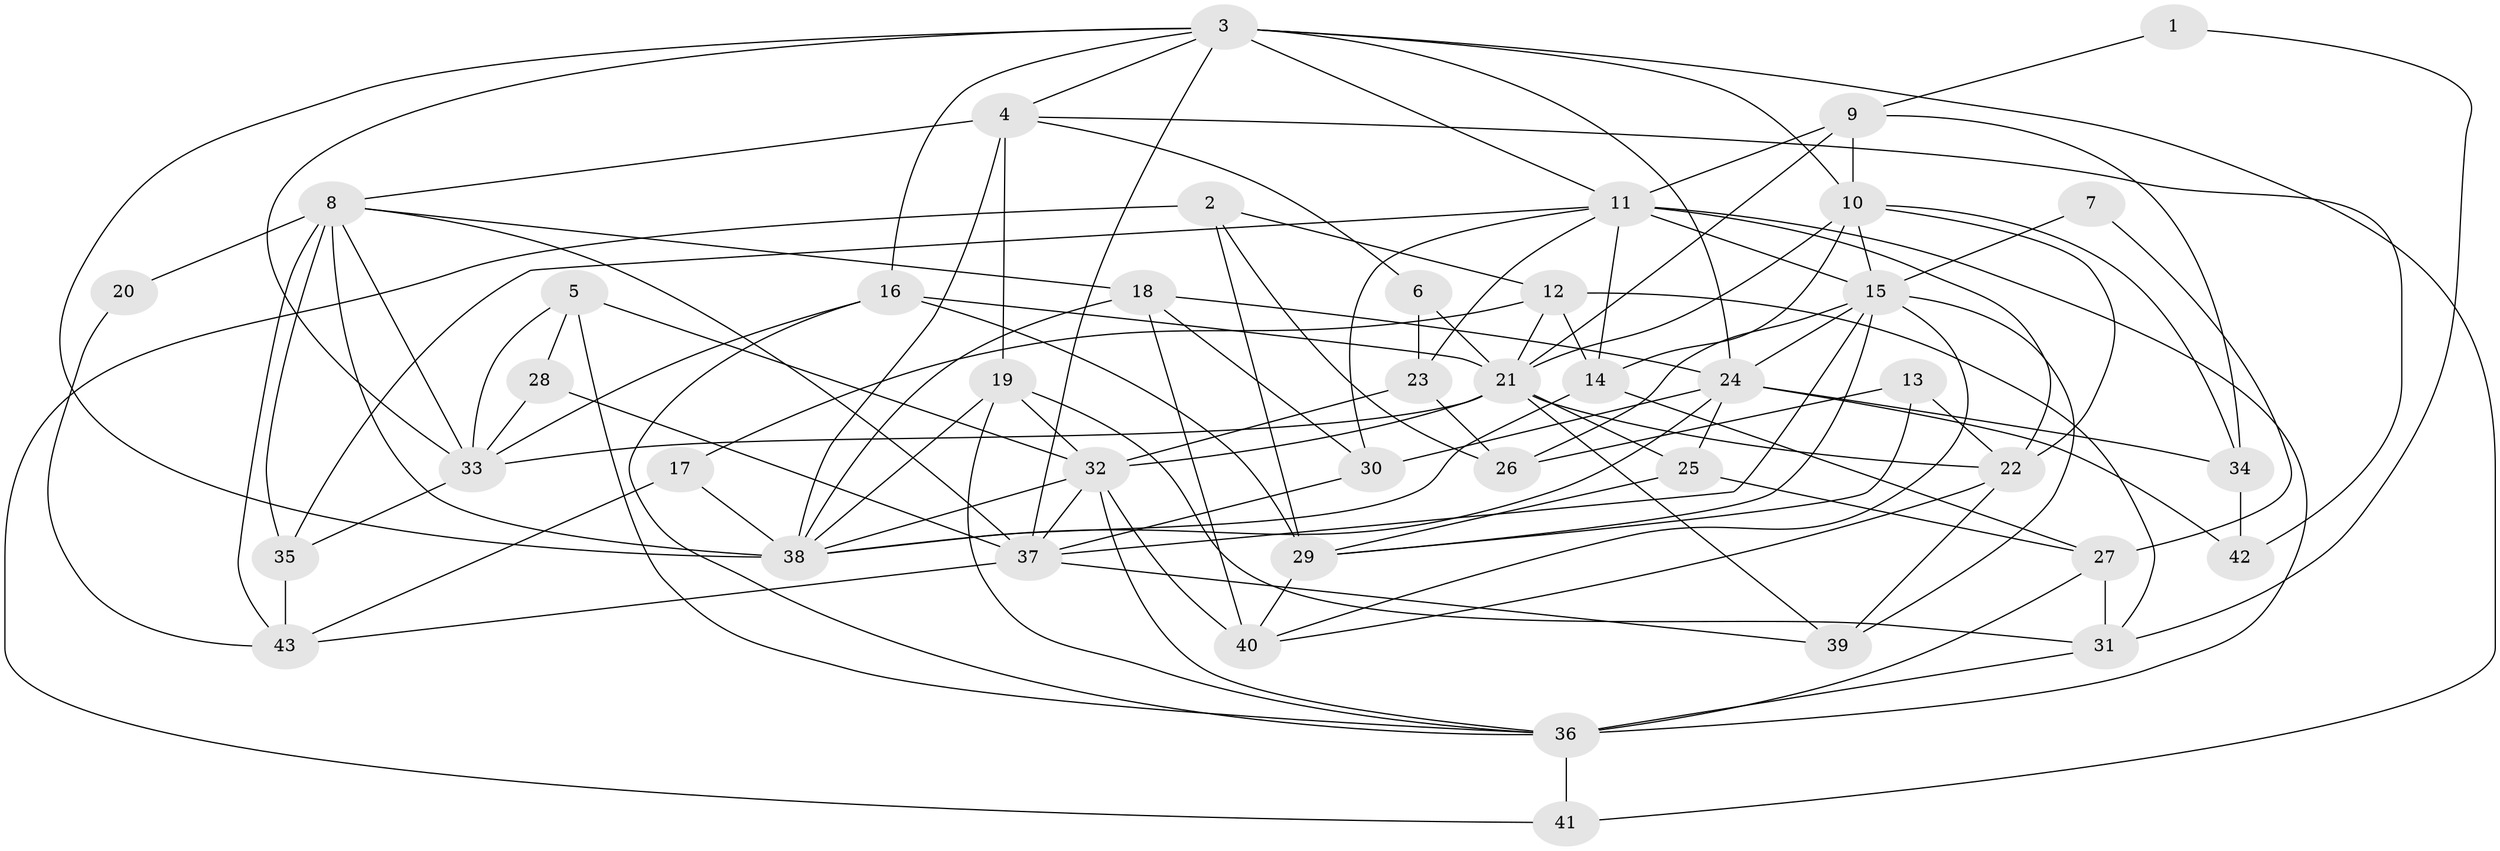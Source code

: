 // original degree distribution, {6: 0.10588235294117647, 3: 0.27058823529411763, 2: 0.16470588235294117, 5: 0.1411764705882353, 4: 0.23529411764705882, 7: 0.08235294117647059}
// Generated by graph-tools (version 1.1) at 2025/02/03/09/25 03:02:02]
// undirected, 43 vertices, 114 edges
graph export_dot {
graph [start="1"]
  node [color=gray90,style=filled];
  1;
  2;
  3;
  4;
  5;
  6;
  7;
  8;
  9;
  10;
  11;
  12;
  13;
  14;
  15;
  16;
  17;
  18;
  19;
  20;
  21;
  22;
  23;
  24;
  25;
  26;
  27;
  28;
  29;
  30;
  31;
  32;
  33;
  34;
  35;
  36;
  37;
  38;
  39;
  40;
  41;
  42;
  43;
  1 -- 9 [weight=1.0];
  1 -- 31 [weight=1.0];
  2 -- 12 [weight=1.0];
  2 -- 26 [weight=1.0];
  2 -- 29 [weight=2.0];
  2 -- 41 [weight=1.0];
  3 -- 4 [weight=1.0];
  3 -- 10 [weight=1.0];
  3 -- 11 [weight=1.0];
  3 -- 16 [weight=1.0];
  3 -- 24 [weight=2.0];
  3 -- 33 [weight=1.0];
  3 -- 37 [weight=1.0];
  3 -- 38 [weight=1.0];
  3 -- 41 [weight=1.0];
  4 -- 6 [weight=1.0];
  4 -- 8 [weight=2.0];
  4 -- 19 [weight=1.0];
  4 -- 38 [weight=1.0];
  4 -- 42 [weight=1.0];
  5 -- 28 [weight=1.0];
  5 -- 32 [weight=1.0];
  5 -- 33 [weight=1.0];
  5 -- 36 [weight=1.0];
  6 -- 21 [weight=1.0];
  6 -- 23 [weight=1.0];
  7 -- 15 [weight=1.0];
  7 -- 27 [weight=1.0];
  8 -- 18 [weight=1.0];
  8 -- 20 [weight=2.0];
  8 -- 33 [weight=1.0];
  8 -- 35 [weight=1.0];
  8 -- 37 [weight=1.0];
  8 -- 38 [weight=2.0];
  8 -- 43 [weight=1.0];
  9 -- 10 [weight=1.0];
  9 -- 11 [weight=1.0];
  9 -- 21 [weight=1.0];
  9 -- 34 [weight=1.0];
  10 -- 14 [weight=1.0];
  10 -- 15 [weight=1.0];
  10 -- 21 [weight=1.0];
  10 -- 22 [weight=1.0];
  10 -- 34 [weight=1.0];
  11 -- 14 [weight=1.0];
  11 -- 15 [weight=1.0];
  11 -- 22 [weight=1.0];
  11 -- 23 [weight=1.0];
  11 -- 30 [weight=1.0];
  11 -- 35 [weight=1.0];
  11 -- 36 [weight=1.0];
  12 -- 14 [weight=1.0];
  12 -- 17 [weight=1.0];
  12 -- 21 [weight=1.0];
  12 -- 31 [weight=2.0];
  13 -- 22 [weight=1.0];
  13 -- 26 [weight=1.0];
  13 -- 29 [weight=1.0];
  14 -- 27 [weight=1.0];
  14 -- 38 [weight=1.0];
  15 -- 24 [weight=1.0];
  15 -- 26 [weight=1.0];
  15 -- 29 [weight=1.0];
  15 -- 37 [weight=2.0];
  15 -- 39 [weight=1.0];
  15 -- 40 [weight=1.0];
  16 -- 21 [weight=1.0];
  16 -- 29 [weight=1.0];
  16 -- 33 [weight=1.0];
  16 -- 36 [weight=1.0];
  17 -- 38 [weight=1.0];
  17 -- 43 [weight=1.0];
  18 -- 24 [weight=1.0];
  18 -- 30 [weight=1.0];
  18 -- 38 [weight=1.0];
  18 -- 40 [weight=1.0];
  19 -- 31 [weight=1.0];
  19 -- 32 [weight=1.0];
  19 -- 36 [weight=1.0];
  19 -- 38 [weight=1.0];
  20 -- 43 [weight=1.0];
  21 -- 22 [weight=1.0];
  21 -- 25 [weight=1.0];
  21 -- 32 [weight=1.0];
  21 -- 33 [weight=1.0];
  21 -- 39 [weight=1.0];
  22 -- 39 [weight=1.0];
  22 -- 40 [weight=1.0];
  23 -- 26 [weight=1.0];
  23 -- 32 [weight=1.0];
  24 -- 25 [weight=1.0];
  24 -- 30 [weight=1.0];
  24 -- 34 [weight=1.0];
  24 -- 38 [weight=1.0];
  24 -- 42 [weight=1.0];
  25 -- 27 [weight=1.0];
  25 -- 29 [weight=1.0];
  27 -- 31 [weight=1.0];
  27 -- 36 [weight=1.0];
  28 -- 33 [weight=1.0];
  28 -- 37 [weight=1.0];
  29 -- 40 [weight=1.0];
  30 -- 37 [weight=1.0];
  31 -- 36 [weight=2.0];
  32 -- 36 [weight=1.0];
  32 -- 37 [weight=1.0];
  32 -- 38 [weight=1.0];
  32 -- 40 [weight=2.0];
  33 -- 35 [weight=1.0];
  34 -- 42 [weight=1.0];
  35 -- 43 [weight=1.0];
  36 -- 41 [weight=1.0];
  37 -- 39 [weight=1.0];
  37 -- 43 [weight=1.0];
}
